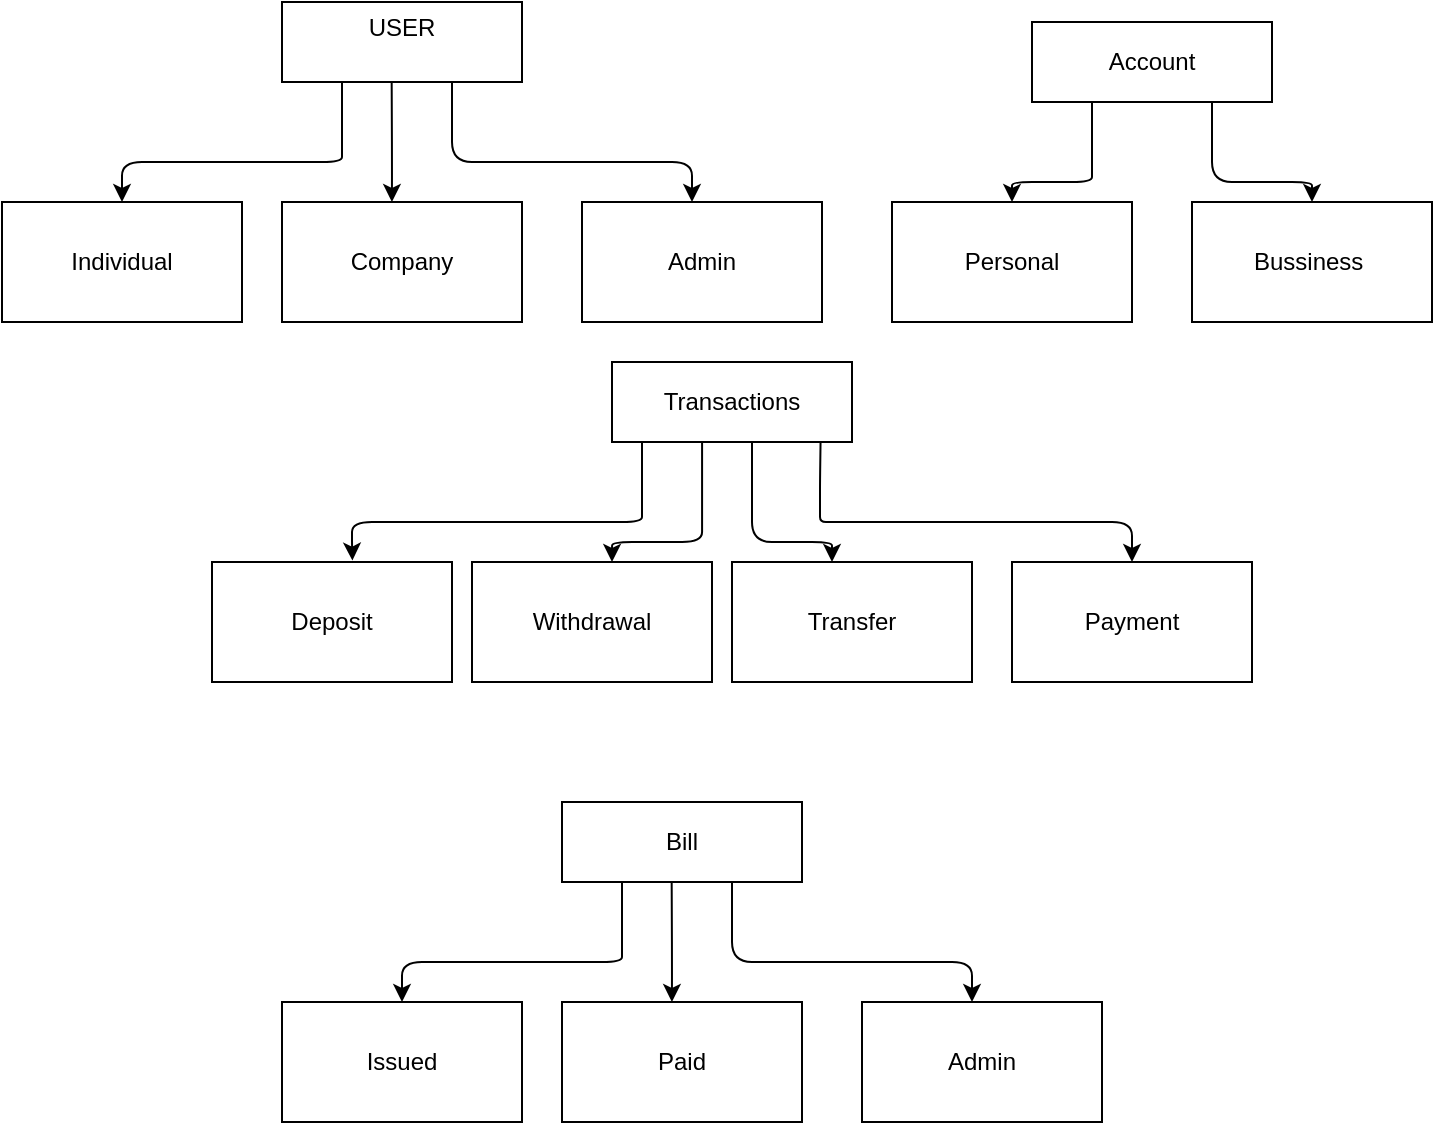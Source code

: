 <mxfile>
    <diagram id="L0j0hsYtVssLy9CMbCmN" name="Page-1">
        <mxGraphModel dx="817" dy="727" grid="1" gridSize="10" guides="1" tooltips="1" connect="1" arrows="1" fold="1" page="1" pageScale="1" pageWidth="850" pageHeight="1100" math="0" shadow="0">
            <root>
                <mxCell id="0"/>
                <mxCell id="1" parent="0"/>
                <mxCell id="XwGP-8XHUUJIdA9AyvWH-7" style="edgeStyle=none;html=1;entryX=0.5;entryY=0;entryDx=0;entryDy=0;exitX=0.25;exitY=1;exitDx=0;exitDy=0;" edge="1" parent="1" source="2" target="XwGP-8XHUUJIdA9AyvWH-3">
                    <mxGeometry relative="1" as="geometry">
                        <Array as="points">
                            <mxPoint x="185" y="90"/>
                            <mxPoint x="185" y="100"/>
                            <mxPoint x="75" y="100"/>
                        </Array>
                    </mxGeometry>
                </mxCell>
                <mxCell id="XwGP-8XHUUJIdA9AyvWH-10" style="edgeStyle=none;html=1;exitX=0.75;exitY=1;exitDx=0;exitDy=0;entryX=0.5;entryY=0;entryDx=0;entryDy=0;" edge="1" parent="1">
                    <mxGeometry relative="1" as="geometry">
                        <Array as="points">
                            <mxPoint x="240" y="100"/>
                            <mxPoint x="360" y="100"/>
                        </Array>
                        <mxPoint x="240" y="60.0" as="sourcePoint"/>
                        <mxPoint x="360" y="120" as="targetPoint"/>
                    </mxGeometry>
                </mxCell>
                <mxCell id="XwGP-8XHUUJIdA9AyvWH-11" value="" style="edgeStyle=none;html=1;entryX=0.458;entryY=0;entryDx=0;entryDy=0;entryPerimeter=0;exitX=0.457;exitY=0.995;exitDx=0;exitDy=0;exitPerimeter=0;" edge="1" parent="1" source="2" target="XwGP-8XHUUJIdA9AyvWH-4">
                    <mxGeometry relative="1" as="geometry">
                        <mxPoint x="217" y="70" as="sourcePoint"/>
                        <Array as="points">
                            <mxPoint x="210" y="100"/>
                        </Array>
                    </mxGeometry>
                </mxCell>
                <mxCell id="2" value="USER&lt;div&gt;&lt;br&gt;&lt;/div&gt;" style="rounded=0;whiteSpace=wrap;html=1;" parent="1" vertex="1">
                    <mxGeometry x="155" y="20" width="120" height="40" as="geometry"/>
                </mxCell>
                <mxCell id="XwGP-8XHUUJIdA9AyvWH-3" value="Individual" style="rounded=0;whiteSpace=wrap;html=1;" vertex="1" parent="1">
                    <mxGeometry x="15" y="120" width="120" height="60" as="geometry"/>
                </mxCell>
                <mxCell id="XwGP-8XHUUJIdA9AyvWH-4" value="Company" style="rounded=0;whiteSpace=wrap;html=1;" vertex="1" parent="1">
                    <mxGeometry x="155" y="120" width="120" height="60" as="geometry"/>
                </mxCell>
                <mxCell id="XwGP-8XHUUJIdA9AyvWH-5" value="Admin" style="rounded=0;whiteSpace=wrap;html=1;" vertex="1" parent="1">
                    <mxGeometry x="305" y="120" width="120" height="60" as="geometry"/>
                </mxCell>
                <mxCell id="XwGP-8XHUUJIdA9AyvWH-12" style="edgeStyle=none;html=1;entryX=0.5;entryY=0;entryDx=0;entryDy=0;exitX=0.25;exitY=1;exitDx=0;exitDy=0;" edge="1" parent="1" source="XwGP-8XHUUJIdA9AyvWH-15" target="XwGP-8XHUUJIdA9AyvWH-16">
                    <mxGeometry relative="1" as="geometry">
                        <Array as="points">
                            <mxPoint x="560" y="100"/>
                            <mxPoint x="560" y="110"/>
                            <mxPoint x="520" y="110"/>
                        </Array>
                    </mxGeometry>
                </mxCell>
                <mxCell id="XwGP-8XHUUJIdA9AyvWH-13" style="edgeStyle=none;html=1;exitX=0.75;exitY=1;exitDx=0;exitDy=0;entryX=0.5;entryY=0;entryDx=0;entryDy=0;" edge="1" parent="1" source="XwGP-8XHUUJIdA9AyvWH-15" target="XwGP-8XHUUJIdA9AyvWH-18">
                    <mxGeometry relative="1" as="geometry">
                        <Array as="points">
                            <mxPoint x="620" y="110"/>
                            <mxPoint x="670" y="110"/>
                        </Array>
                    </mxGeometry>
                </mxCell>
                <mxCell id="XwGP-8XHUUJIdA9AyvWH-15" value="&lt;div&gt;Account&lt;/div&gt;" style="rounded=0;whiteSpace=wrap;html=1;" vertex="1" parent="1">
                    <mxGeometry x="530" y="30" width="120" height="40" as="geometry"/>
                </mxCell>
                <mxCell id="XwGP-8XHUUJIdA9AyvWH-16" value="Personal" style="rounded=0;whiteSpace=wrap;html=1;" vertex="1" parent="1">
                    <mxGeometry x="460" y="120" width="120" height="60" as="geometry"/>
                </mxCell>
                <mxCell id="XwGP-8XHUUJIdA9AyvWH-18" value="Bussiness&lt;span style=&quot;color: rgb(63, 63, 63); background-color: transparent;&quot;&gt;&amp;nbsp;&lt;/span&gt;" style="rounded=0;whiteSpace=wrap;html=1;" vertex="1" parent="1">
                    <mxGeometry x="610" y="120" width="120" height="60" as="geometry"/>
                </mxCell>
                <mxCell id="XwGP-8XHUUJIdA9AyvWH-19" style="edgeStyle=none;html=1;entryX=0.585;entryY=-0.012;entryDx=0;entryDy=0;exitX=0.25;exitY=1;exitDx=0;exitDy=0;entryPerimeter=0;" edge="1" parent="1" target="XwGP-8XHUUJIdA9AyvWH-23">
                    <mxGeometry relative="1" as="geometry">
                        <Array as="points">
                            <mxPoint x="335" y="270"/>
                            <mxPoint x="335" y="280"/>
                            <mxPoint x="190" y="280"/>
                            <mxPoint x="190" y="290"/>
                        </Array>
                        <mxPoint x="335" y="240" as="sourcePoint"/>
                        <mxPoint x="135" y="300" as="targetPoint"/>
                    </mxGeometry>
                </mxCell>
                <mxCell id="XwGP-8XHUUJIdA9AyvWH-20" style="edgeStyle=none;html=1;entryX=0.5;entryY=0;entryDx=0;entryDy=0;exitX=0.869;exitY=0.993;exitDx=0;exitDy=0;exitPerimeter=0;" edge="1" parent="1" source="XwGP-8XHUUJIdA9AyvWH-27" target="XwGP-8XHUUJIdA9AyvWH-25">
                    <mxGeometry relative="1" as="geometry">
                        <Array as="points">
                            <mxPoint x="424" y="260"/>
                            <mxPoint x="424" y="270"/>
                            <mxPoint x="424" y="280"/>
                            <mxPoint x="430" y="280"/>
                            <mxPoint x="580" y="280"/>
                        </Array>
                        <mxPoint x="430" y="250" as="sourcePoint"/>
                    </mxGeometry>
                </mxCell>
                <mxCell id="XwGP-8XHUUJIdA9AyvWH-21" value="" style="edgeStyle=none;html=1;entryX=0.458;entryY=0;entryDx=0;entryDy=0;entryPerimeter=0;exitX=0.25;exitY=1;exitDx=0;exitDy=0;" edge="1" parent="1">
                    <mxGeometry relative="1" as="geometry">
                        <mxPoint x="365.04" y="240.0" as="sourcePoint"/>
                        <Array as="points">
                            <mxPoint x="365.04" y="270"/>
                            <mxPoint x="365.04" y="290"/>
                            <mxPoint x="320.04" y="290"/>
                        </Array>
                        <mxPoint x="320.0" y="300" as="targetPoint"/>
                    </mxGeometry>
                </mxCell>
                <mxCell id="XwGP-8XHUUJIdA9AyvWH-22" value="&lt;div&gt;Transactions&lt;/div&gt;" style="rounded=0;whiteSpace=wrap;html=1;" vertex="1" parent="1">
                    <mxGeometry x="320" y="200" width="120" height="40" as="geometry"/>
                </mxCell>
                <mxCell id="XwGP-8XHUUJIdA9AyvWH-23" value="Deposit" style="rounded=0;whiteSpace=wrap;html=1;" vertex="1" parent="1">
                    <mxGeometry x="120" y="300" width="120" height="60" as="geometry"/>
                </mxCell>
                <mxCell id="XwGP-8XHUUJIdA9AyvWH-24" value="Withdrawal" style="rounded=0;whiteSpace=wrap;html=1;" vertex="1" parent="1">
                    <mxGeometry x="250" y="300" width="120" height="60" as="geometry"/>
                </mxCell>
                <mxCell id="XwGP-8XHUUJIdA9AyvWH-25" value="Payment" style="rounded=0;whiteSpace=wrap;html=1;" vertex="1" parent="1">
                    <mxGeometry x="520" y="300" width="120" height="60" as="geometry"/>
                </mxCell>
                <mxCell id="XwGP-8XHUUJIdA9AyvWH-26" value="Transfer" style="rounded=0;whiteSpace=wrap;html=1;" vertex="1" parent="1">
                    <mxGeometry x="380" y="300" width="120" height="60" as="geometry"/>
                </mxCell>
                <mxCell id="XwGP-8XHUUJIdA9AyvWH-29" style="edgeStyle=none;html=1;entryX=0.5;entryY=0;entryDx=0;entryDy=0;" edge="1" parent="1">
                    <mxGeometry relative="1" as="geometry">
                        <mxPoint x="390" y="240" as="sourcePoint"/>
                        <mxPoint x="430" y="300" as="targetPoint"/>
                        <Array as="points">
                            <mxPoint x="390" y="250"/>
                            <mxPoint x="390" y="290"/>
                            <mxPoint x="430" y="290"/>
                        </Array>
                    </mxGeometry>
                </mxCell>
                <mxCell id="XwGP-8XHUUJIdA9AyvWH-27" value="&lt;div&gt;Transactions&lt;/div&gt;" style="rounded=0;whiteSpace=wrap;html=1;" vertex="1" parent="1">
                    <mxGeometry x="320" y="200" width="120" height="40" as="geometry"/>
                </mxCell>
                <mxCell id="H5QJ3gzQASySAPyQpVfz-6" style="edgeStyle=none;html=1;entryX=0.5;entryY=0;entryDx=0;entryDy=0;exitX=0.25;exitY=1;exitDx=0;exitDy=0;" edge="1" parent="1" source="H5QJ3gzQASySAPyQpVfz-9" target="H5QJ3gzQASySAPyQpVfz-10">
                    <mxGeometry relative="1" as="geometry">
                        <Array as="points">
                            <mxPoint x="325" y="490"/>
                            <mxPoint x="325" y="500"/>
                            <mxPoint x="215" y="500"/>
                        </Array>
                    </mxGeometry>
                </mxCell>
                <mxCell id="H5QJ3gzQASySAPyQpVfz-7" style="edgeStyle=none;html=1;exitX=0.75;exitY=1;exitDx=0;exitDy=0;entryX=0.5;entryY=0;entryDx=0;entryDy=0;" edge="1" parent="1">
                    <mxGeometry relative="1" as="geometry">
                        <Array as="points">
                            <mxPoint x="380" y="500"/>
                            <mxPoint x="500" y="500"/>
                        </Array>
                        <mxPoint x="380" y="460.0" as="sourcePoint"/>
                        <mxPoint x="500" y="520" as="targetPoint"/>
                    </mxGeometry>
                </mxCell>
                <mxCell id="H5QJ3gzQASySAPyQpVfz-8" value="" style="edgeStyle=none;html=1;entryX=0.458;entryY=0;entryDx=0;entryDy=0;entryPerimeter=0;exitX=0.457;exitY=0.995;exitDx=0;exitDy=0;exitPerimeter=0;" edge="1" parent="1" source="H5QJ3gzQASySAPyQpVfz-9" target="H5QJ3gzQASySAPyQpVfz-11">
                    <mxGeometry relative="1" as="geometry">
                        <mxPoint x="357" y="470" as="sourcePoint"/>
                        <Array as="points">
                            <mxPoint x="350" y="500"/>
                        </Array>
                    </mxGeometry>
                </mxCell>
                <mxCell id="H5QJ3gzQASySAPyQpVfz-9" value="&lt;div&gt;Bill&lt;/div&gt;" style="rounded=0;whiteSpace=wrap;html=1;" vertex="1" parent="1">
                    <mxGeometry x="295" y="420" width="120" height="40" as="geometry"/>
                </mxCell>
                <mxCell id="H5QJ3gzQASySAPyQpVfz-10" value="Issued" style="rounded=0;whiteSpace=wrap;html=1;" vertex="1" parent="1">
                    <mxGeometry x="155" y="520" width="120" height="60" as="geometry"/>
                </mxCell>
                <mxCell id="H5QJ3gzQASySAPyQpVfz-11" value="Paid" style="rounded=0;whiteSpace=wrap;html=1;" vertex="1" parent="1">
                    <mxGeometry x="295" y="520" width="120" height="60" as="geometry"/>
                </mxCell>
                <mxCell id="H5QJ3gzQASySAPyQpVfz-12" value="Admin" style="rounded=0;whiteSpace=wrap;html=1;" vertex="1" parent="1">
                    <mxGeometry x="445" y="520" width="120" height="60" as="geometry"/>
                </mxCell>
            </root>
        </mxGraphModel>
    </diagram>
</mxfile>